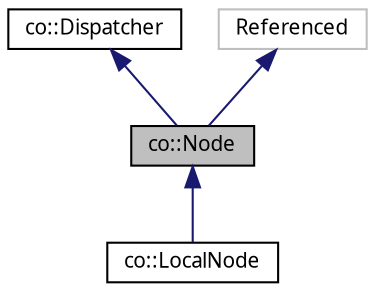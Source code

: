 digraph "co::Node"
{
  edge [fontname="Sans",fontsize="10",labelfontname="Sans",labelfontsize="10"];
  node [fontname="Sans",fontsize="10",shape=record];
  Node1 [label="co::Node",height=0.2,width=0.4,color="black", fillcolor="grey75", style="filled" fontcolor="black"];
  Node2 -> Node1 [dir="back",color="midnightblue",fontsize="10",style="solid",fontname="Sans"];
  Node2 [label="co::Dispatcher",height=0.2,width=0.4,color="black", fillcolor="white", style="filled",URL="$classco_1_1Dispatcher.html",tooltip="A class providing command dispatch functionality to networked objects. "];
  Node3 -> Node1 [dir="back",color="midnightblue",fontsize="10",style="solid",fontname="Sans"];
  Node3 [label="Referenced",height=0.2,width=0.4,color="grey75", fillcolor="white", style="filled"];
  Node1 -> Node4 [dir="back",color="midnightblue",fontsize="10",style="solid",fontname="Sans"];
  Node4 [label="co::LocalNode",height=0.2,width=0.4,color="black", fillcolor="white", style="filled",URL="$classco_1_1LocalNode.html",tooltip="Node specialization for a local node. "];
}
